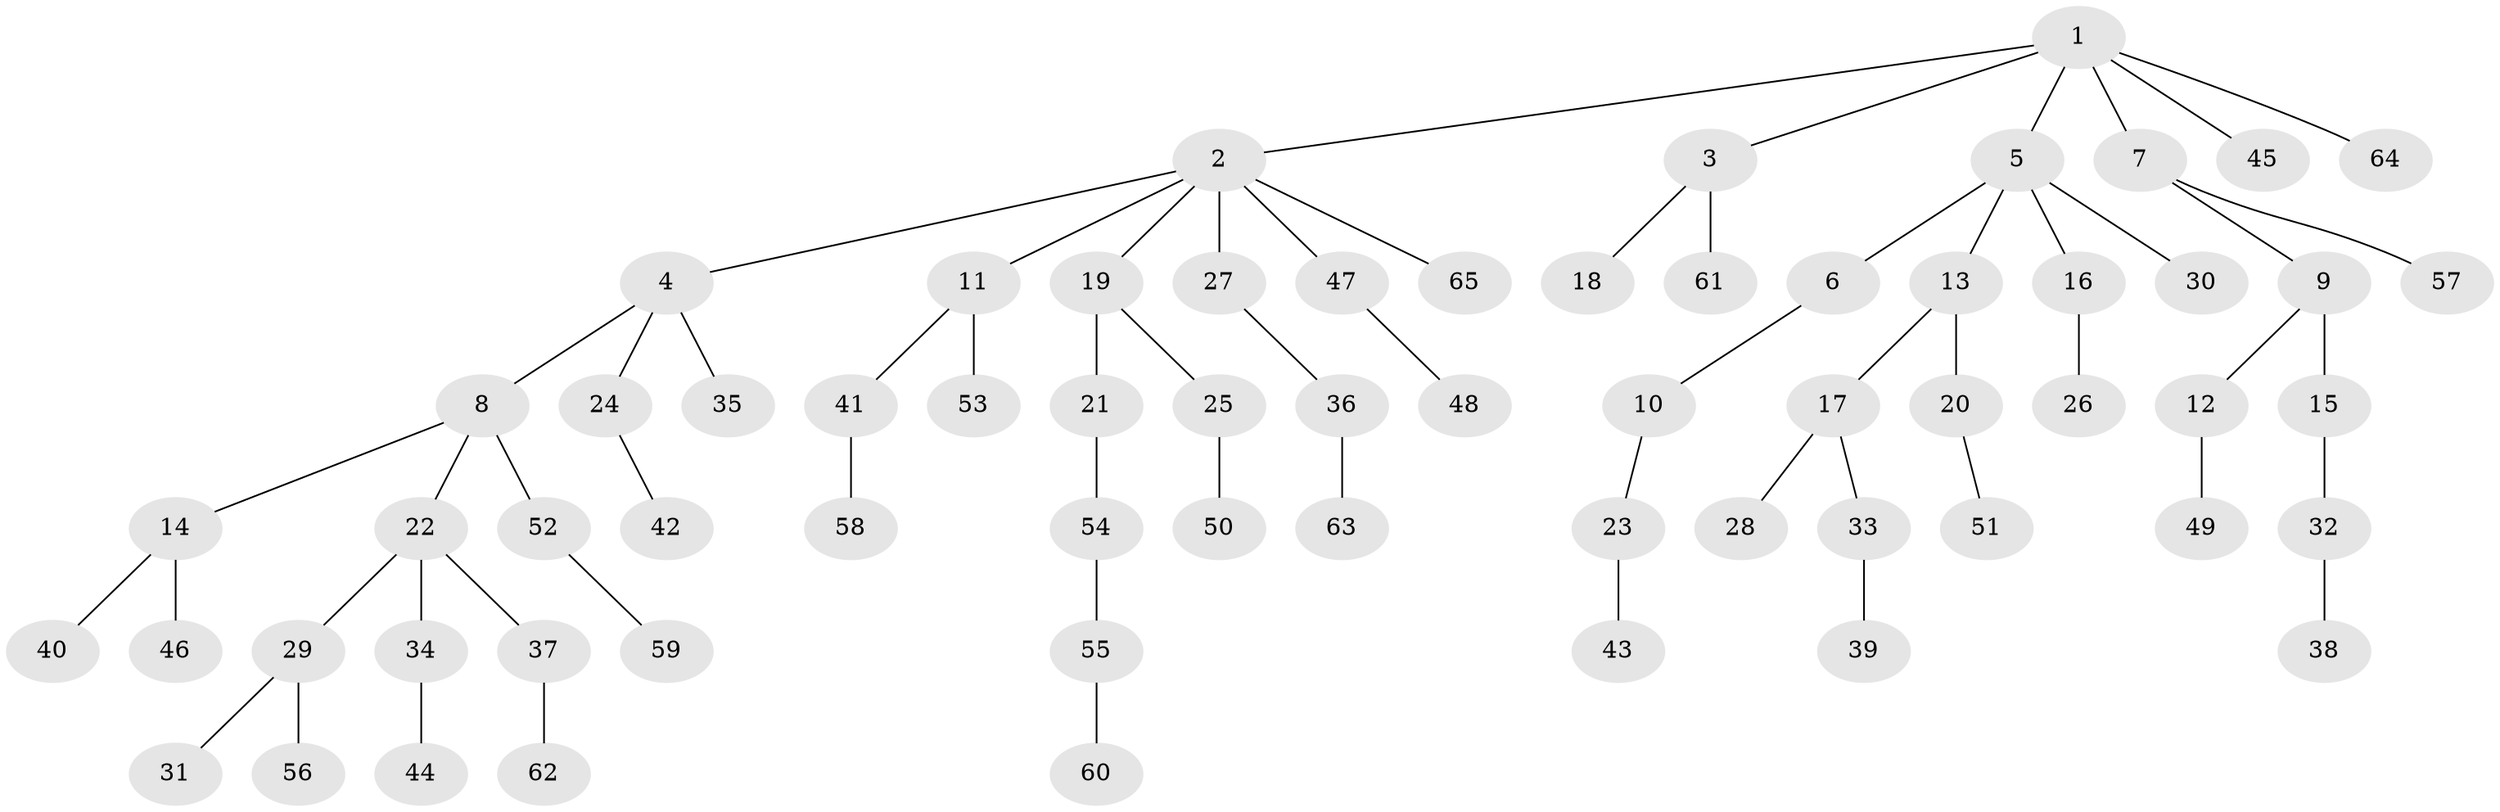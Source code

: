 // coarse degree distribution, {7: 0.02564102564102564, 6: 0.05128205128205128, 2: 0.1794871794871795, 3: 0.10256410256410256, 4: 0.05128205128205128, 1: 0.5897435897435898}
// Generated by graph-tools (version 1.1) at 2025/52/02/27/25 19:52:10]
// undirected, 65 vertices, 64 edges
graph export_dot {
graph [start="1"]
  node [color=gray90,style=filled];
  1;
  2;
  3;
  4;
  5;
  6;
  7;
  8;
  9;
  10;
  11;
  12;
  13;
  14;
  15;
  16;
  17;
  18;
  19;
  20;
  21;
  22;
  23;
  24;
  25;
  26;
  27;
  28;
  29;
  30;
  31;
  32;
  33;
  34;
  35;
  36;
  37;
  38;
  39;
  40;
  41;
  42;
  43;
  44;
  45;
  46;
  47;
  48;
  49;
  50;
  51;
  52;
  53;
  54;
  55;
  56;
  57;
  58;
  59;
  60;
  61;
  62;
  63;
  64;
  65;
  1 -- 2;
  1 -- 3;
  1 -- 5;
  1 -- 7;
  1 -- 45;
  1 -- 64;
  2 -- 4;
  2 -- 11;
  2 -- 19;
  2 -- 27;
  2 -- 47;
  2 -- 65;
  3 -- 18;
  3 -- 61;
  4 -- 8;
  4 -- 24;
  4 -- 35;
  5 -- 6;
  5 -- 13;
  5 -- 16;
  5 -- 30;
  6 -- 10;
  7 -- 9;
  7 -- 57;
  8 -- 14;
  8 -- 22;
  8 -- 52;
  9 -- 12;
  9 -- 15;
  10 -- 23;
  11 -- 41;
  11 -- 53;
  12 -- 49;
  13 -- 17;
  13 -- 20;
  14 -- 40;
  14 -- 46;
  15 -- 32;
  16 -- 26;
  17 -- 28;
  17 -- 33;
  19 -- 21;
  19 -- 25;
  20 -- 51;
  21 -- 54;
  22 -- 29;
  22 -- 34;
  22 -- 37;
  23 -- 43;
  24 -- 42;
  25 -- 50;
  27 -- 36;
  29 -- 31;
  29 -- 56;
  32 -- 38;
  33 -- 39;
  34 -- 44;
  36 -- 63;
  37 -- 62;
  41 -- 58;
  47 -- 48;
  52 -- 59;
  54 -- 55;
  55 -- 60;
}
